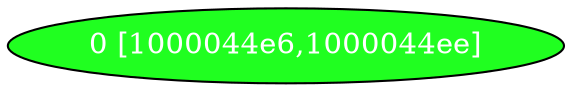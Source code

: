 diGraph tar{
	tar_0  [style=filled fillcolor="#20FF20" fontcolor="#ffffff" shape=oval label="0 [1000044e6,1000044ee]"]


}